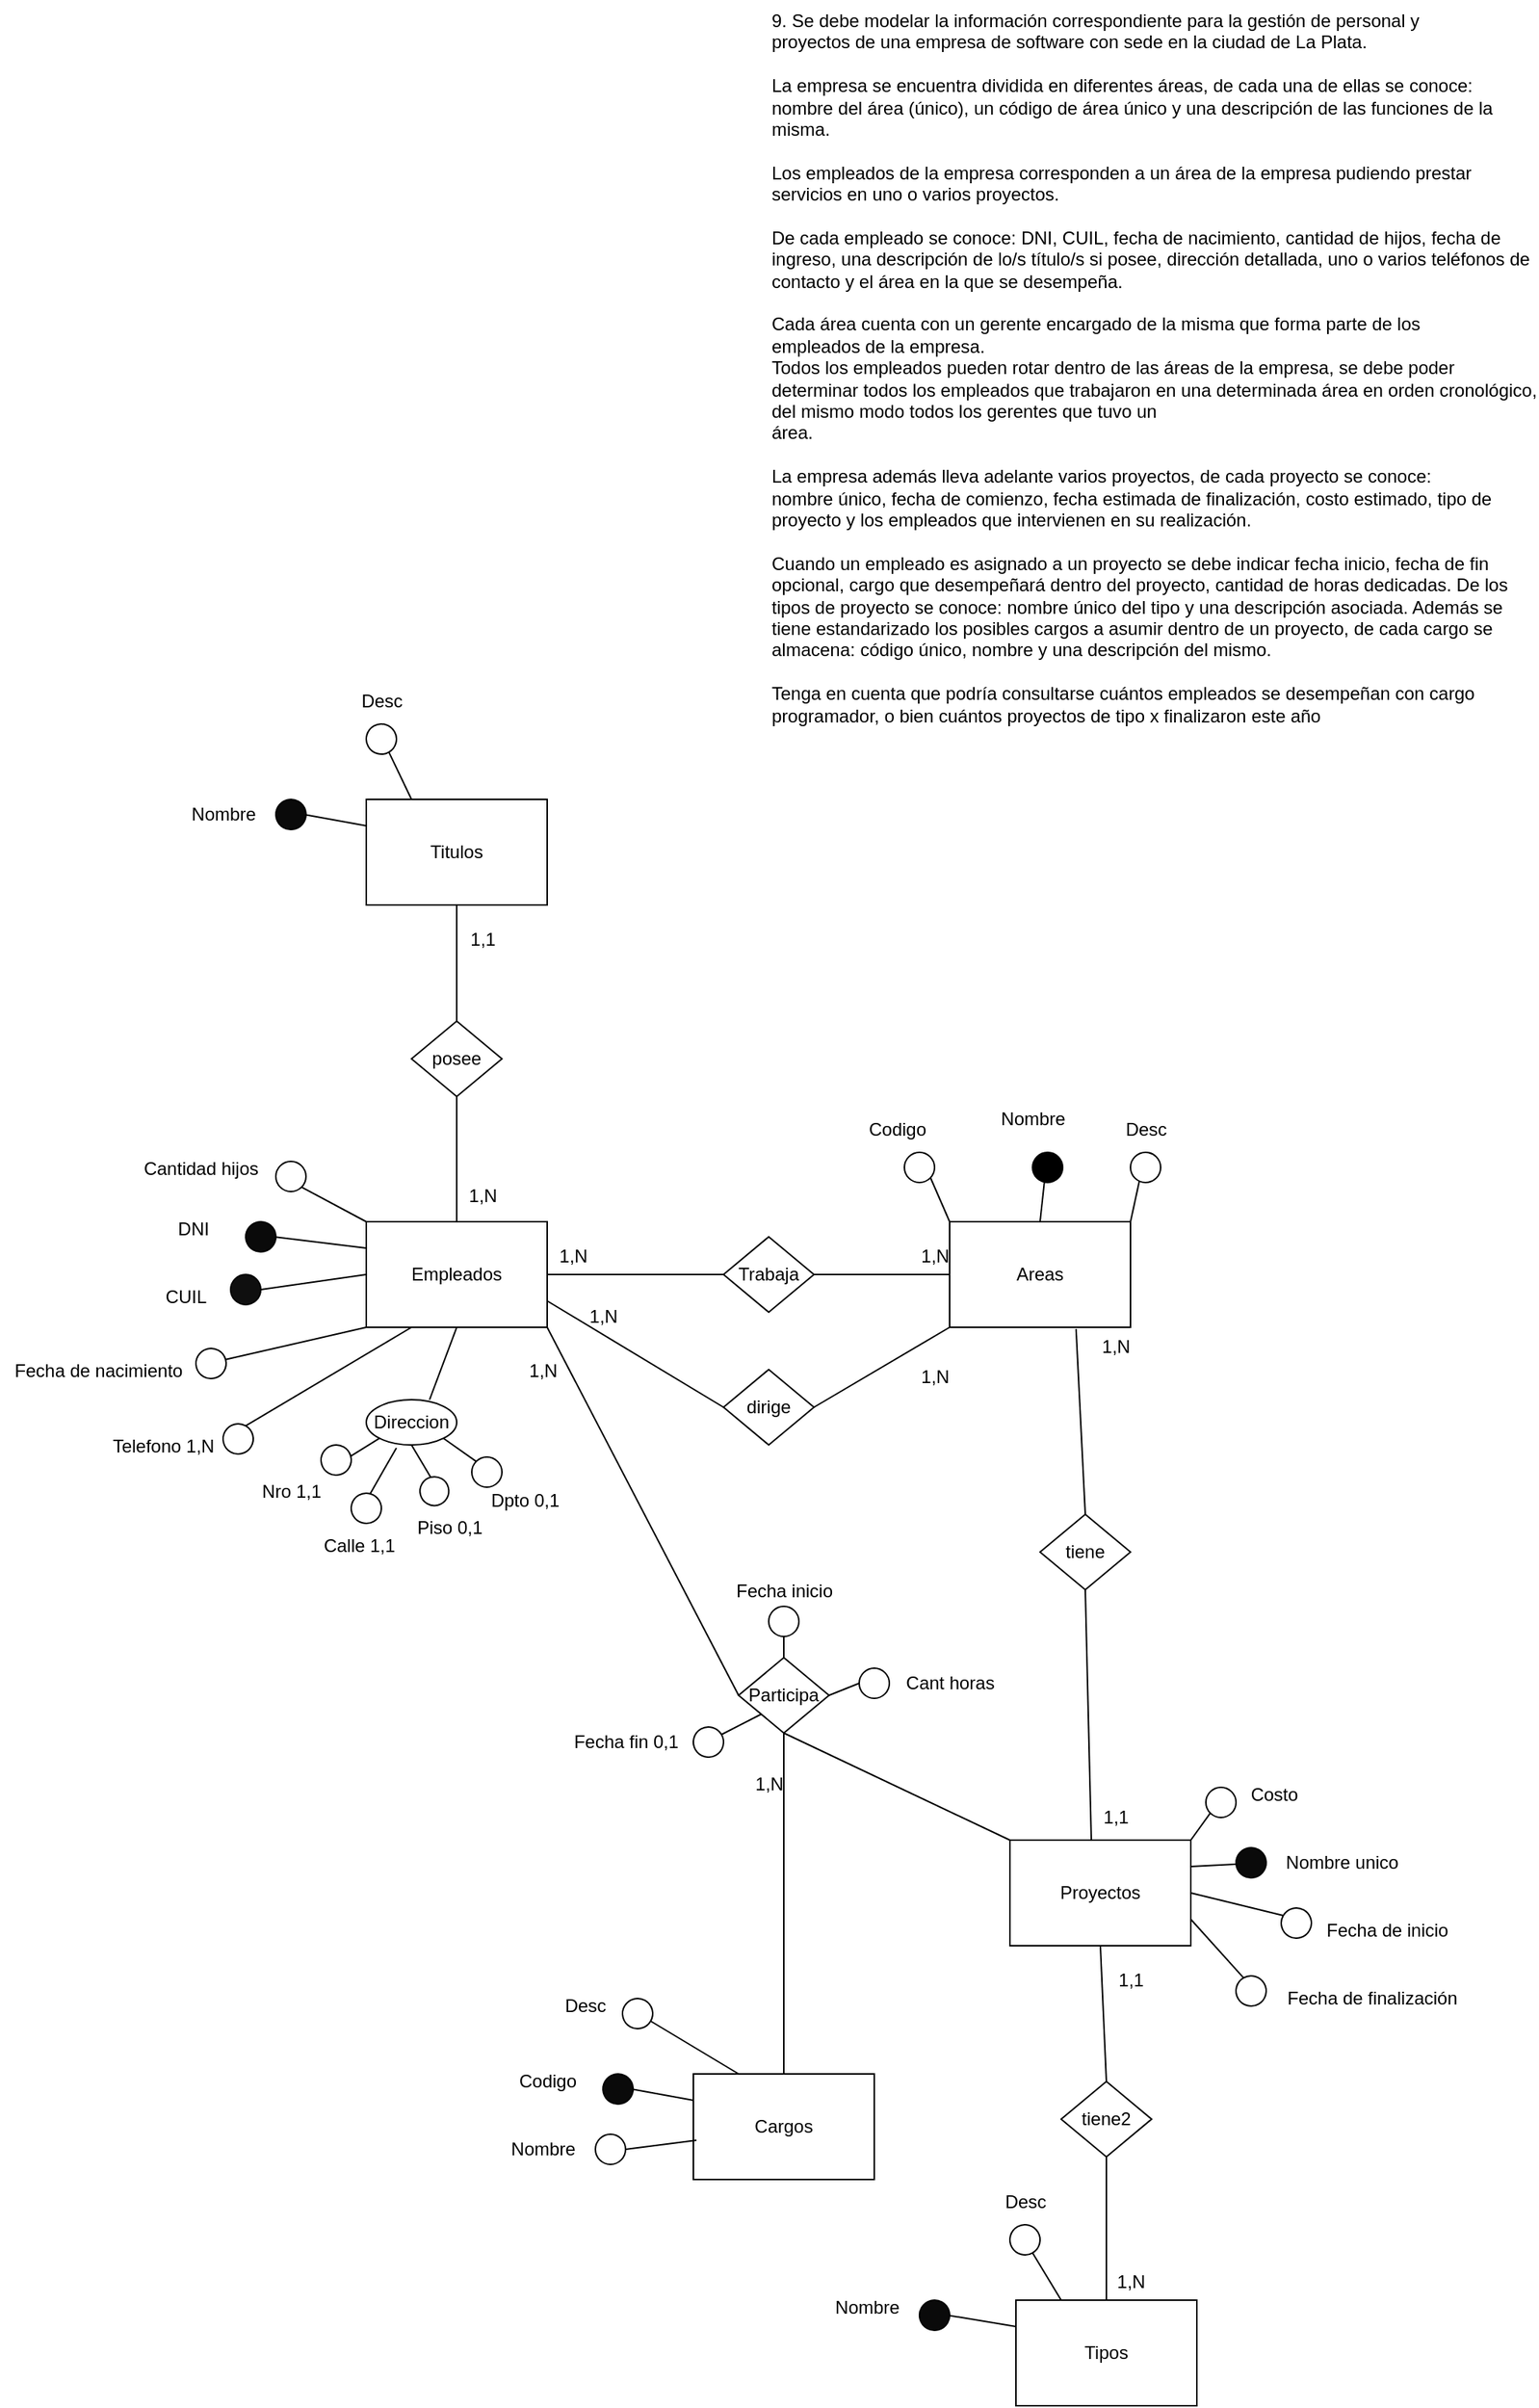 <mxfile version="21.8.0" type="device">
  <diagram id="lBYOBI3ku166gWeQ2vu-" name="Página-3">
    <mxGraphModel dx="2145" dy="659" grid="1" gridSize="10" guides="1" tooltips="1" connect="1" arrows="1" fold="1" page="1" pageScale="1" pageWidth="827" pageHeight="1169" math="0" shadow="0">
      <root>
        <mxCell id="0" />
        <mxCell id="1" parent="0" />
        <mxCell id="rYNILuXu-vlR-Zm8Mr-W-1" value="9. Se debe modelar la información correspondiente para la gestión de personal y&lt;br&gt;proyectos de una empresa de software con sede en la ciudad de La Plata. &lt;br&gt;&lt;br&gt;La empresa se encuentra dividida en diferentes áreas, de cada una de ellas se conoce: nombre del área (único), un código de área único y una descripción de las funciones de la misma. &lt;br&gt;&lt;br&gt;Los empleados de la empresa corresponden a un área de la empresa pudiendo prestar&lt;br&gt;servicios en uno o varios proyectos. &lt;br&gt;&lt;br&gt;De cada empleado se conoce: DNI, CUIL, fecha de nacimiento, cantidad de hijos, fecha de ingreso, una descripción de lo/s título/s si posee, dirección detallada, uno o varios teléfonos de contacto y el área en la que se desempeña.&lt;br&gt;&lt;br&gt;Cada área cuenta con un gerente encargado de la misma que forma parte de los&lt;br&gt;empleados de la empresa. &lt;br&gt;Todos los empleados pueden rotar dentro de las áreas de la empresa, se debe poder determinar todos los empleados que trabajaron en una determinada área en orden cronológico, del mismo modo todos los gerentes que tuvo un&lt;br&gt;área. &lt;br&gt;&lt;br&gt;La empresa además lleva adelante varios proyectos, de cada proyecto se conoce:&lt;br&gt;nombre único, fecha de comienzo, fecha estimada de finalización, costo estimado, tipo de&lt;br&gt;proyecto y los empleados que intervienen en su realización. &lt;br&gt;&lt;br&gt;Cuando un empleado es asignado a un proyecto se debe indicar fecha inicio, fecha de fin opcional, cargo que desempeñará dentro del proyecto, cantidad de horas dedicadas. De los tipos de proyecto se conoce: nombre único del tipo y una descripción asociada. Además se tiene estandarizado los posibles cargos a asumir dentro de un proyecto, de cada cargo se&lt;br&gt;almacena: código único, nombre y una descripción del mismo.&lt;br&gt;&lt;br&gt;Tenga en cuenta que podría consultarse cuántos empleados se desempeñan con cargo&lt;br&gt;programador, o bien cuántos proyectos de tipo x finalizaron este año" style="text;whiteSpace=wrap;html=1;" vertex="1" parent="1">
          <mxGeometry x="190" y="20" width="510" height="470" as="geometry" />
        </mxCell>
        <mxCell id="rYNILuXu-vlR-Zm8Mr-W-53" value="Empleados" style="rounded=0;whiteSpace=wrap;html=1;" vertex="1" parent="1">
          <mxGeometry x="-77" y="830" width="120" height="70" as="geometry" />
        </mxCell>
        <mxCell id="rYNILuXu-vlR-Zm8Mr-W-58" value="" style="endArrow=none;html=1;rounded=0;entryX=0;entryY=0.25;entryDx=0;entryDy=0;exitX=0.875;exitY=0.283;exitDx=0;exitDy=0;exitPerimeter=0;" edge="1" source="rYNILuXu-vlR-Zm8Mr-W-59" target="rYNILuXu-vlR-Zm8Mr-W-53" parent="1">
          <mxGeometry width="50" height="50" relative="1" as="geometry">
            <mxPoint x="-207" y="874" as="sourcePoint" />
            <mxPoint x="-137" y="874" as="targetPoint" />
          </mxGeometry>
        </mxCell>
        <mxCell id="rYNILuXu-vlR-Zm8Mr-W-59" value="" style="ellipse;whiteSpace=wrap;html=1;aspect=fixed;rotation=30;fillColor=#0A0A0A;" vertex="1" parent="1">
          <mxGeometry x="-157" y="830" width="20" height="20" as="geometry" />
        </mxCell>
        <mxCell id="rYNILuXu-vlR-Zm8Mr-W-60" value="" style="endArrow=none;html=1;rounded=0;entryX=0;entryY=0.5;entryDx=0;entryDy=0;exitX=1;exitY=0.5;exitDx=0;exitDy=0;" edge="1" source="rYNILuXu-vlR-Zm8Mr-W-61" target="rYNILuXu-vlR-Zm8Mr-W-53" parent="1">
          <mxGeometry width="50" height="50" relative="1" as="geometry">
            <mxPoint x="-187" y="894" as="sourcePoint" />
            <mxPoint x="-117" y="894" as="targetPoint" />
          </mxGeometry>
        </mxCell>
        <mxCell id="rYNILuXu-vlR-Zm8Mr-W-61" value="" style="ellipse;whiteSpace=wrap;html=1;aspect=fixed;fillColor=#0F0F0F;" vertex="1" parent="1">
          <mxGeometry x="-167" y="865" width="20" height="20" as="geometry" />
        </mxCell>
        <mxCell id="rYNILuXu-vlR-Zm8Mr-W-64" value="DNI" style="text;html=1;align=center;verticalAlign=middle;resizable=0;points=[];autosize=1;strokeColor=none;fillColor=none;" vertex="1" parent="1">
          <mxGeometry x="-212" y="820" width="40" height="30" as="geometry" />
        </mxCell>
        <mxCell id="rYNILuXu-vlR-Zm8Mr-W-65" value="CUIL" style="text;html=1;align=center;verticalAlign=middle;resizable=0;points=[];autosize=1;strokeColor=none;fillColor=none;" vertex="1" parent="1">
          <mxGeometry x="-222" y="865" width="50" height="30" as="geometry" />
        </mxCell>
        <mxCell id="rYNILuXu-vlR-Zm8Mr-W-69" value="" style="endArrow=none;html=1;rounded=0;entryX=0;entryY=1;entryDx=0;entryDy=0;exitX=1;exitY=0.5;exitDx=0;exitDy=0;" edge="1" source="rYNILuXu-vlR-Zm8Mr-W-76" target="rYNILuXu-vlR-Zm8Mr-W-53" parent="1">
          <mxGeometry width="50" height="50" relative="1" as="geometry">
            <mxPoint x="-177" y="920" as="sourcePoint" />
            <mxPoint x="-82" y="970" as="targetPoint" />
          </mxGeometry>
        </mxCell>
        <mxCell id="rYNILuXu-vlR-Zm8Mr-W-70" value="" style="endArrow=none;html=1;rounded=0;entryX=0.25;entryY=1;entryDx=0;entryDy=0;exitX=1;exitY=0;exitDx=0;exitDy=0;" edge="1" source="rYNILuXu-vlR-Zm8Mr-W-71" target="rYNILuXu-vlR-Zm8Mr-W-53" parent="1">
          <mxGeometry width="50" height="50" relative="1" as="geometry">
            <mxPoint x="-107" y="1010" as="sourcePoint" />
            <mxPoint x="-27" y="953" as="targetPoint" />
          </mxGeometry>
        </mxCell>
        <mxCell id="rYNILuXu-vlR-Zm8Mr-W-71" value="" style="ellipse;whiteSpace=wrap;html=1;aspect=fixed;rotation=-15;" vertex="1" parent="1">
          <mxGeometry x="-172" y="964" width="20" height="20" as="geometry" />
        </mxCell>
        <mxCell id="rYNILuXu-vlR-Zm8Mr-W-72" value="Telefono 1,N" style="text;html=1;align=center;verticalAlign=middle;resizable=0;points=[];autosize=1;strokeColor=none;fillColor=none;" vertex="1" parent="1">
          <mxGeometry x="-257" y="964" width="90" height="30" as="geometry" />
        </mxCell>
        <mxCell id="rYNILuXu-vlR-Zm8Mr-W-73" value="" style="endArrow=none;html=1;rounded=0;exitX=0.5;exitY=0;exitDx=0;exitDy=0;entryX=0;entryY=0;entryDx=0;entryDy=0;" edge="1" source="rYNILuXu-vlR-Zm8Mr-W-74" target="rYNILuXu-vlR-Zm8Mr-W-53" parent="1">
          <mxGeometry width="50" height="50" relative="1" as="geometry">
            <mxPoint x="-37" y="764" as="sourcePoint" />
            <mxPoint x="-32" y="810" as="targetPoint" />
          </mxGeometry>
        </mxCell>
        <mxCell id="rYNILuXu-vlR-Zm8Mr-W-74" value="" style="ellipse;whiteSpace=wrap;html=1;aspect=fixed;rotation=135;" vertex="1" parent="1">
          <mxGeometry x="-137" y="790" width="20" height="20" as="geometry" />
        </mxCell>
        <mxCell id="rYNILuXu-vlR-Zm8Mr-W-75" value="Cantidad hijos" style="text;html=1;align=center;verticalAlign=middle;resizable=0;points=[];autosize=1;strokeColor=none;fillColor=none;" vertex="1" parent="1">
          <mxGeometry x="-237" y="780" width="100" height="30" as="geometry" />
        </mxCell>
        <mxCell id="rYNILuXu-vlR-Zm8Mr-W-76" value="" style="ellipse;whiteSpace=wrap;html=1;aspect=fixed;rotation=-15;" vertex="1" parent="1">
          <mxGeometry x="-190" y="914" width="20" height="20" as="geometry" />
        </mxCell>
        <mxCell id="rYNILuXu-vlR-Zm8Mr-W-77" value="Fecha de nacimiento" style="text;html=1;align=center;verticalAlign=middle;resizable=0;points=[];autosize=1;strokeColor=none;fillColor=none;" vertex="1" parent="1">
          <mxGeometry x="-320" y="914" width="130" height="30" as="geometry" />
        </mxCell>
        <mxCell id="rYNILuXu-vlR-Zm8Mr-W-132" value="" style="endArrow=none;html=1;rounded=0;exitX=0.7;exitY=0;exitDx=0;exitDy=0;entryX=0.5;entryY=1;entryDx=0;entryDy=0;exitPerimeter=0;" edge="1" parent="1" source="rYNILuXu-vlR-Zm8Mr-W-133" target="rYNILuXu-vlR-Zm8Mr-W-53">
          <mxGeometry width="50" height="50" relative="1" as="geometry">
            <mxPoint x="-39.412" y="940.341" as="sourcePoint" />
            <mxPoint x="-27" y="900" as="targetPoint" />
          </mxGeometry>
        </mxCell>
        <mxCell id="rYNILuXu-vlR-Zm8Mr-W-133" value="Direccion" style="ellipse;whiteSpace=wrap;html=1;" vertex="1" parent="1">
          <mxGeometry x="-77" y="948" width="60" height="30" as="geometry" />
        </mxCell>
        <mxCell id="rYNILuXu-vlR-Zm8Mr-W-134" value="" style="endArrow=none;html=1;rounded=0;exitX=1;exitY=0.5;exitDx=0;exitDy=0;entryX=0;entryY=1;entryDx=0;entryDy=0;" edge="1" parent="1" source="rYNILuXu-vlR-Zm8Mr-W-137" target="rYNILuXu-vlR-Zm8Mr-W-133">
          <mxGeometry width="50" height="50" relative="1" as="geometry">
            <mxPoint x="-88.34" y="983.0" as="sourcePoint" />
            <mxPoint x="-77" y="970" as="targetPoint" />
          </mxGeometry>
        </mxCell>
        <mxCell id="rYNILuXu-vlR-Zm8Mr-W-135" value="" style="ellipse;whiteSpace=wrap;html=1;aspect=fixed;rotation=15;" vertex="1" parent="1">
          <mxGeometry x="-87" y="1010" width="20" height="20" as="geometry" />
        </mxCell>
        <mxCell id="rYNILuXu-vlR-Zm8Mr-W-136" value="" style="endArrow=none;html=1;rounded=0;entryX=0.333;entryY=1.067;entryDx=0;entryDy=0;exitX=0.5;exitY=0;exitDx=0;exitDy=0;entryPerimeter=0;" edge="1" parent="1" source="rYNILuXu-vlR-Zm8Mr-W-135" target="rYNILuXu-vlR-Zm8Mr-W-133">
          <mxGeometry width="50" height="50" relative="1" as="geometry">
            <mxPoint x="-62.0" y="999.34" as="sourcePoint" />
            <mxPoint x="-32" y="980" as="targetPoint" />
          </mxGeometry>
        </mxCell>
        <mxCell id="rYNILuXu-vlR-Zm8Mr-W-137" value="" style="ellipse;whiteSpace=wrap;html=1;aspect=fixed;rotation=-15;" vertex="1" parent="1">
          <mxGeometry x="-107" y="978" width="20" height="20" as="geometry" />
        </mxCell>
        <mxCell id="rYNILuXu-vlR-Zm8Mr-W-138" value="" style="endArrow=none;html=1;rounded=0;entryX=0.5;entryY=1;entryDx=0;entryDy=0;exitX=1;exitY=0;exitDx=0;exitDy=0;" edge="1" parent="1" source="rYNILuXu-vlR-Zm8Mr-W-139" target="rYNILuXu-vlR-Zm8Mr-W-133">
          <mxGeometry width="50" height="50" relative="1" as="geometry">
            <mxPoint x="268" y="1201" as="sourcePoint" />
            <mxPoint x="348" y="1144" as="targetPoint" />
          </mxGeometry>
        </mxCell>
        <mxCell id="rYNILuXu-vlR-Zm8Mr-W-139" value="" style="ellipse;whiteSpace=wrap;html=1;aspect=fixed;rotation=-150;direction=south;" vertex="1" parent="1">
          <mxGeometry x="-41.37" y="999.09" width="19.08" height="19.08" as="geometry" />
        </mxCell>
        <mxCell id="rYNILuXu-vlR-Zm8Mr-W-140" value="Calle 1,1" style="text;html=1;align=center;verticalAlign=middle;resizable=0;points=[];autosize=1;strokeColor=none;fillColor=none;" vertex="1" parent="1">
          <mxGeometry x="-117" y="1030" width="70" height="30" as="geometry" />
        </mxCell>
        <mxCell id="rYNILuXu-vlR-Zm8Mr-W-141" value="Nro 1,1" style="text;html=1;align=center;verticalAlign=middle;resizable=0;points=[];autosize=1;strokeColor=none;fillColor=none;" vertex="1" parent="1">
          <mxGeometry x="-157" y="994" width="60" height="30" as="geometry" />
        </mxCell>
        <mxCell id="rYNILuXu-vlR-Zm8Mr-W-142" value="Piso 0,1" style="text;html=1;align=center;verticalAlign=middle;resizable=0;points=[];autosize=1;strokeColor=none;fillColor=none;" vertex="1" parent="1">
          <mxGeometry x="-57" y="1018.17" width="70" height="30" as="geometry" />
        </mxCell>
        <mxCell id="rYNILuXu-vlR-Zm8Mr-W-143" value="" style="endArrow=none;html=1;rounded=0;entryX=1;entryY=1;entryDx=0;entryDy=0;exitX=0.5;exitY=0;exitDx=0;exitDy=0;" edge="1" parent="1" source="rYNILuXu-vlR-Zm8Mr-W-144" target="rYNILuXu-vlR-Zm8Mr-W-133">
          <mxGeometry width="50" height="50" relative="1" as="geometry">
            <mxPoint x="38" y="978" as="sourcePoint" />
            <mxPoint x="38" y="941" as="targetPoint" />
          </mxGeometry>
        </mxCell>
        <mxCell id="rYNILuXu-vlR-Zm8Mr-W-144" value="" style="ellipse;whiteSpace=wrap;html=1;aspect=fixed;rotation=-45;" vertex="1" parent="1">
          <mxGeometry x="-7" y="986" width="20" height="20" as="geometry" />
        </mxCell>
        <mxCell id="rYNILuXu-vlR-Zm8Mr-W-145" value="Dpto 0,1" style="text;html=1;align=center;verticalAlign=middle;resizable=0;points=[];autosize=1;strokeColor=none;fillColor=none;" vertex="1" parent="1">
          <mxGeometry x="-7" y="1000" width="70" height="30" as="geometry" />
        </mxCell>
        <mxCell id="rYNILuXu-vlR-Zm8Mr-W-154" value="Areas" style="rounded=0;whiteSpace=wrap;html=1;" vertex="1" parent="1">
          <mxGeometry x="310" y="830" width="120" height="70" as="geometry" />
        </mxCell>
        <mxCell id="rYNILuXu-vlR-Zm8Mr-W-155" value="Trabaja" style="rhombus;whiteSpace=wrap;html=1;" vertex="1" parent="1">
          <mxGeometry x="160" y="840" width="60" height="50" as="geometry" />
        </mxCell>
        <mxCell id="rYNILuXu-vlR-Zm8Mr-W-156" value="dirige" style="rhombus;whiteSpace=wrap;html=1;" vertex="1" parent="1">
          <mxGeometry x="160" y="928" width="60" height="50" as="geometry" />
        </mxCell>
        <mxCell id="rYNILuXu-vlR-Zm8Mr-W-157" value="" style="endArrow=none;html=1;rounded=0;exitX=0;exitY=0.5;exitDx=0;exitDy=0;entryX=1;entryY=0.75;entryDx=0;entryDy=0;" edge="1" parent="1" source="rYNILuXu-vlR-Zm8Mr-W-156" target="rYNILuXu-vlR-Zm8Mr-W-53">
          <mxGeometry width="50" height="50" relative="1" as="geometry">
            <mxPoint x="110" y="960" as="sourcePoint" />
            <mxPoint x="50" y="870" as="targetPoint" />
          </mxGeometry>
        </mxCell>
        <mxCell id="rYNILuXu-vlR-Zm8Mr-W-158" value="" style="endArrow=none;html=1;rounded=0;exitX=1;exitY=0.5;exitDx=0;exitDy=0;entryX=0;entryY=1;entryDx=0;entryDy=0;" edge="1" parent="1" source="rYNILuXu-vlR-Zm8Mr-W-156" target="rYNILuXu-vlR-Zm8Mr-W-154">
          <mxGeometry width="50" height="50" relative="1" as="geometry">
            <mxPoint x="230" y="990" as="sourcePoint" />
            <mxPoint x="280" y="940" as="targetPoint" />
          </mxGeometry>
        </mxCell>
        <mxCell id="rYNILuXu-vlR-Zm8Mr-W-159" value="" style="endArrow=none;html=1;rounded=0;exitX=1;exitY=0.5;exitDx=0;exitDy=0;entryX=0;entryY=0.5;entryDx=0;entryDy=0;" edge="1" parent="1" source="rYNILuXu-vlR-Zm8Mr-W-53" target="rYNILuXu-vlR-Zm8Mr-W-155">
          <mxGeometry width="50" height="50" relative="1" as="geometry">
            <mxPoint x="50" y="870" as="sourcePoint" />
            <mxPoint x="130" y="820" as="targetPoint" />
          </mxGeometry>
        </mxCell>
        <mxCell id="rYNILuXu-vlR-Zm8Mr-W-160" value="" style="endArrow=none;html=1;rounded=0;exitX=1;exitY=0.5;exitDx=0;exitDy=0;entryX=0;entryY=0.5;entryDx=0;entryDy=0;" edge="1" parent="1" source="rYNILuXu-vlR-Zm8Mr-W-155" target="rYNILuXu-vlR-Zm8Mr-W-154">
          <mxGeometry width="50" height="50" relative="1" as="geometry">
            <mxPoint x="250" y="900" as="sourcePoint" />
            <mxPoint x="300" y="850" as="targetPoint" />
          </mxGeometry>
        </mxCell>
        <mxCell id="rYNILuXu-vlR-Zm8Mr-W-161" value="Proyectos" style="rounded=0;whiteSpace=wrap;html=1;" vertex="1" parent="1">
          <mxGeometry x="350.0" y="1240" width="120" height="70" as="geometry" />
        </mxCell>
        <mxCell id="rYNILuXu-vlR-Zm8Mr-W-164" value="" style="endArrow=none;html=1;rounded=0;entryX=1;entryY=0.25;entryDx=0;entryDy=0;exitX=0.875;exitY=0.283;exitDx=0;exitDy=0;exitPerimeter=0;" edge="1" source="rYNILuXu-vlR-Zm8Mr-W-165" target="rYNILuXu-vlR-Zm8Mr-W-161" parent="1">
          <mxGeometry width="50" height="50" relative="1" as="geometry">
            <mxPoint x="530.0" y="1289" as="sourcePoint" />
            <mxPoint x="650.0" y="1262.5" as="targetPoint" />
          </mxGeometry>
        </mxCell>
        <mxCell id="rYNILuXu-vlR-Zm8Mr-W-165" value="" style="ellipse;whiteSpace=wrap;html=1;aspect=fixed;rotation=30;fillColor=#0A0A0A;" vertex="1" parent="1">
          <mxGeometry x="500.0" y="1245" width="20" height="20" as="geometry" />
        </mxCell>
        <mxCell id="rYNILuXu-vlR-Zm8Mr-W-167" value="" style="endArrow=none;html=1;rounded=0;entryX=1;entryY=0.5;entryDx=0;entryDy=0;exitX=1;exitY=1;exitDx=0;exitDy=0;" edge="1" parent="1" source="rYNILuXu-vlR-Zm8Mr-W-168" target="rYNILuXu-vlR-Zm8Mr-W-161">
          <mxGeometry width="50" height="50" relative="1" as="geometry">
            <mxPoint x="655.0" y="1265" as="sourcePoint" />
            <mxPoint x="650.0" y="1280.0" as="targetPoint" />
          </mxGeometry>
        </mxCell>
        <mxCell id="rYNILuXu-vlR-Zm8Mr-W-168" value="" style="ellipse;whiteSpace=wrap;html=1;aspect=fixed;rotation=-195;" vertex="1" parent="1">
          <mxGeometry x="530.0" y="1285" width="20" height="20" as="geometry" />
        </mxCell>
        <mxCell id="rYNILuXu-vlR-Zm8Mr-W-169" value="Fecha de inicio" style="text;html=1;align=center;verticalAlign=middle;resizable=0;points=[];autosize=1;strokeColor=none;fillColor=none;" vertex="1" parent="1">
          <mxGeometry x="550.0" y="1285" width="100" height="30" as="geometry" />
        </mxCell>
        <mxCell id="rYNILuXu-vlR-Zm8Mr-W-170" value="" style="endArrow=none;html=1;rounded=0;exitX=0.45;exitY=0;exitDx=0;exitDy=0;exitPerimeter=0;entryX=0.5;entryY=1;entryDx=0;entryDy=0;" edge="1" parent="1" source="rYNILuXu-vlR-Zm8Mr-W-161" target="rYNILuXu-vlR-Zm8Mr-W-171">
          <mxGeometry width="50" height="50" relative="1" as="geometry">
            <mxPoint x="375" y="1200" as="sourcePoint" />
            <mxPoint x="394" y="1170" as="targetPoint" />
          </mxGeometry>
        </mxCell>
        <mxCell id="rYNILuXu-vlR-Zm8Mr-W-171" value="tiene" style="rhombus;whiteSpace=wrap;html=1;" vertex="1" parent="1">
          <mxGeometry x="370" y="1024" width="60" height="50" as="geometry" />
        </mxCell>
        <mxCell id="rYNILuXu-vlR-Zm8Mr-W-172" value="" style="endArrow=none;html=1;rounded=0;exitX=0.5;exitY=0;exitDx=0;exitDy=0;entryX=0.699;entryY=1.016;entryDx=0;entryDy=0;entryPerimeter=0;" edge="1" parent="1" source="rYNILuXu-vlR-Zm8Mr-W-171" target="rYNILuXu-vlR-Zm8Mr-W-154">
          <mxGeometry width="50" height="50" relative="1" as="geometry">
            <mxPoint x="400" y="1030" as="sourcePoint" />
            <mxPoint x="450" y="980" as="targetPoint" />
          </mxGeometry>
        </mxCell>
        <mxCell id="rYNILuXu-vlR-Zm8Mr-W-173" value="Nombre unico" style="text;html=1;align=center;verticalAlign=middle;resizable=0;points=[];autosize=1;strokeColor=none;fillColor=none;" vertex="1" parent="1">
          <mxGeometry x="520" y="1240" width="100" height="30" as="geometry" />
        </mxCell>
        <mxCell id="rYNILuXu-vlR-Zm8Mr-W-175" value="" style="endArrow=none;html=1;rounded=0;entryX=1;entryY=0.75;entryDx=0;entryDy=0;exitX=1;exitY=1;exitDx=0;exitDy=0;" edge="1" parent="1" source="rYNILuXu-vlR-Zm8Mr-W-176" target="rYNILuXu-vlR-Zm8Mr-W-161">
          <mxGeometry width="50" height="50" relative="1" as="geometry">
            <mxPoint x="645.0" y="1310" as="sourcePoint" />
            <mxPoint x="650.0" y="1297.5" as="targetPoint" />
          </mxGeometry>
        </mxCell>
        <mxCell id="rYNILuXu-vlR-Zm8Mr-W-176" value="" style="ellipse;whiteSpace=wrap;html=1;aspect=fixed;rotation=-165;" vertex="1" parent="1">
          <mxGeometry x="500.0" y="1330" width="20" height="20" as="geometry" />
        </mxCell>
        <mxCell id="rYNILuXu-vlR-Zm8Mr-W-177" value="Fecha de finalización" style="text;html=1;align=center;verticalAlign=middle;resizable=0;points=[];autosize=1;strokeColor=none;fillColor=none;" vertex="1" parent="1">
          <mxGeometry x="520.0" y="1330" width="140" height="30" as="geometry" />
        </mxCell>
        <mxCell id="rYNILuXu-vlR-Zm8Mr-W-178" value="" style="endArrow=none;html=1;rounded=0;entryX=1;entryY=0;entryDx=0;entryDy=0;exitX=0;exitY=1;exitDx=0;exitDy=0;" edge="1" source="rYNILuXu-vlR-Zm8Mr-W-179" parent="1" target="rYNILuXu-vlR-Zm8Mr-W-161">
          <mxGeometry width="50" height="50" relative="1" as="geometry">
            <mxPoint x="490" y="1210" as="sourcePoint" />
            <mxPoint x="650.0" y="1245.0" as="targetPoint" />
          </mxGeometry>
        </mxCell>
        <mxCell id="rYNILuXu-vlR-Zm8Mr-W-179" value="" style="ellipse;whiteSpace=wrap;html=1;aspect=fixed;" vertex="1" parent="1">
          <mxGeometry x="480" y="1205" width="20" height="20" as="geometry" />
        </mxCell>
        <mxCell id="rYNILuXu-vlR-Zm8Mr-W-180" value="Costo" style="text;html=1;align=center;verticalAlign=middle;resizable=0;points=[];autosize=1;strokeColor=none;fillColor=none;" vertex="1" parent="1">
          <mxGeometry x="500" y="1195" width="50" height="30" as="geometry" />
        </mxCell>
        <mxCell id="rYNILuXu-vlR-Zm8Mr-W-182" value="Participa" style="rhombus;whiteSpace=wrap;html=1;" vertex="1" parent="1">
          <mxGeometry x="170" y="1119" width="60" height="50" as="geometry" />
        </mxCell>
        <mxCell id="rYNILuXu-vlR-Zm8Mr-W-183" value="" style="endArrow=none;html=1;rounded=0;entryX=0.5;entryY=1;entryDx=0;entryDy=0;exitX=0;exitY=0;exitDx=0;exitDy=0;" edge="1" parent="1" source="rYNILuXu-vlR-Zm8Mr-W-161" target="rYNILuXu-vlR-Zm8Mr-W-182">
          <mxGeometry width="50" height="50" relative="1" as="geometry">
            <mxPoint x="230" y="1270" as="sourcePoint" />
            <mxPoint x="280" y="1170" as="targetPoint" />
          </mxGeometry>
        </mxCell>
        <mxCell id="rYNILuXu-vlR-Zm8Mr-W-184" value="" style="endArrow=none;html=1;rounded=0;entryX=0;entryY=0.5;entryDx=0;entryDy=0;exitX=1;exitY=1;exitDx=0;exitDy=0;" edge="1" parent="1" source="rYNILuXu-vlR-Zm8Mr-W-53" target="rYNILuXu-vlR-Zm8Mr-W-182">
          <mxGeometry width="50" height="50" relative="1" as="geometry">
            <mxPoint x="110" y="1100" as="sourcePoint" />
            <mxPoint x="160" y="1050" as="targetPoint" />
          </mxGeometry>
        </mxCell>
        <mxCell id="rYNILuXu-vlR-Zm8Mr-W-185" value="" style="endArrow=none;html=1;rounded=0;exitX=0.5;exitY=0;exitDx=0;exitDy=0;entryX=0.5;entryY=0;entryDx=0;entryDy=0;" edge="1" source="rYNILuXu-vlR-Zm8Mr-W-186" parent="1" target="rYNILuXu-vlR-Zm8Mr-W-182">
          <mxGeometry width="50" height="50" relative="1" as="geometry">
            <mxPoint x="200" y="1075" as="sourcePoint" />
            <mxPoint x="205" y="1121" as="targetPoint" />
          </mxGeometry>
        </mxCell>
        <mxCell id="rYNILuXu-vlR-Zm8Mr-W-186" value="" style="ellipse;whiteSpace=wrap;html=1;aspect=fixed;" vertex="1" parent="1">
          <mxGeometry x="190" y="1085" width="20" height="20" as="geometry" />
        </mxCell>
        <mxCell id="rYNILuXu-vlR-Zm8Mr-W-187" value="Fecha inicio" style="text;html=1;align=center;verticalAlign=middle;resizable=0;points=[];autosize=1;strokeColor=none;fillColor=none;" vertex="1" parent="1">
          <mxGeometry x="155" y="1060" width="90" height="30" as="geometry" />
        </mxCell>
        <mxCell id="rYNILuXu-vlR-Zm8Mr-W-188" value="" style="endArrow=none;html=1;rounded=0;entryX=0;entryY=1;entryDx=0;entryDy=0;exitX=0.5;exitY=0;exitDx=0;exitDy=0;" edge="1" source="rYNILuXu-vlR-Zm8Mr-W-189" parent="1" target="rYNILuXu-vlR-Zm8Mr-W-182">
          <mxGeometry width="50" height="50" relative="1" as="geometry">
            <mxPoint x="80" y="1213" as="sourcePoint" />
            <mxPoint x="75" y="1150" as="targetPoint" />
          </mxGeometry>
        </mxCell>
        <mxCell id="rYNILuXu-vlR-Zm8Mr-W-189" value="" style="ellipse;whiteSpace=wrap;html=1;aspect=fixed;rotation=60;" vertex="1" parent="1">
          <mxGeometry x="140" y="1165" width="20" height="20" as="geometry" />
        </mxCell>
        <mxCell id="rYNILuXu-vlR-Zm8Mr-W-190" value="Fecha fin 0,1" style="text;html=1;align=center;verticalAlign=middle;resizable=0;points=[];autosize=1;strokeColor=none;fillColor=none;" vertex="1" parent="1">
          <mxGeometry x="50" y="1160" width="90" height="30" as="geometry" />
        </mxCell>
        <mxCell id="rYNILuXu-vlR-Zm8Mr-W-191" value="" style="endArrow=none;html=1;rounded=0;entryX=0.5;entryY=1;entryDx=0;entryDy=0;" edge="1" parent="1" source="rYNILuXu-vlR-Zm8Mr-W-192" target="rYNILuXu-vlR-Zm8Mr-W-182">
          <mxGeometry width="50" height="50" relative="1" as="geometry">
            <mxPoint x="200" y="1300" as="sourcePoint" />
            <mxPoint x="200" y="1220" as="targetPoint" />
          </mxGeometry>
        </mxCell>
        <mxCell id="rYNILuXu-vlR-Zm8Mr-W-192" value="Cargos" style="rounded=0;whiteSpace=wrap;html=1;" vertex="1" parent="1">
          <mxGeometry x="140.0" y="1395" width="120" height="70" as="geometry" />
        </mxCell>
        <mxCell id="rYNILuXu-vlR-Zm8Mr-W-193" value="" style="endArrow=none;html=1;rounded=0;entryX=0.25;entryY=0;entryDx=0;entryDy=0;exitX=1;exitY=1;exitDx=0;exitDy=0;" edge="1" source="rYNILuXu-vlR-Zm8Mr-W-194" target="rYNILuXu-vlR-Zm8Mr-W-192" parent="1">
          <mxGeometry width="50" height="50" relative="1" as="geometry">
            <mxPoint x="250.0" y="1305" as="sourcePoint" />
            <mxPoint x="200.0" y="1365" as="targetPoint" />
          </mxGeometry>
        </mxCell>
        <mxCell id="rYNILuXu-vlR-Zm8Mr-W-194" value="" style="ellipse;whiteSpace=wrap;html=1;aspect=fixed;rotation=-15;" vertex="1" parent="1">
          <mxGeometry x="93.0" y="1345" width="20" height="20" as="geometry" />
        </mxCell>
        <mxCell id="rYNILuXu-vlR-Zm8Mr-W-195" value="" style="endArrow=none;html=1;rounded=0;entryX=0;entryY=0.25;entryDx=0;entryDy=0;exitX=0.875;exitY=0.283;exitDx=0;exitDy=0;exitPerimeter=0;" edge="1" source="rYNILuXu-vlR-Zm8Mr-W-196" target="rYNILuXu-vlR-Zm8Mr-W-192" parent="1">
          <mxGeometry width="50" height="50" relative="1" as="geometry">
            <mxPoint x="30.0" y="1439" as="sourcePoint" />
            <mxPoint x="100.0" y="1439" as="targetPoint" />
          </mxGeometry>
        </mxCell>
        <mxCell id="rYNILuXu-vlR-Zm8Mr-W-196" value="" style="ellipse;whiteSpace=wrap;html=1;aspect=fixed;rotation=30;fillColor=#0A0A0A;" vertex="1" parent="1">
          <mxGeometry x="80.0" y="1395" width="20" height="20" as="geometry" />
        </mxCell>
        <mxCell id="rYNILuXu-vlR-Zm8Mr-W-197" value="Desc" style="text;html=1;align=center;verticalAlign=middle;resizable=0;points=[];autosize=1;strokeColor=none;fillColor=none;" vertex="1" parent="1">
          <mxGeometry x="43.0" y="1335" width="50" height="30" as="geometry" />
        </mxCell>
        <mxCell id="rYNILuXu-vlR-Zm8Mr-W-198" value="" style="endArrow=none;html=1;rounded=0;exitX=0.5;exitY=0;exitDx=0;exitDy=0;entryX=1;entryY=0.5;entryDx=0;entryDy=0;" edge="1" source="rYNILuXu-vlR-Zm8Mr-W-199" parent="1" target="rYNILuXu-vlR-Zm8Mr-W-182">
          <mxGeometry width="50" height="50" relative="1" as="geometry">
            <mxPoint x="300" y="1123" as="sourcePoint" />
            <mxPoint x="305" y="1169" as="targetPoint" />
          </mxGeometry>
        </mxCell>
        <mxCell id="rYNILuXu-vlR-Zm8Mr-W-199" value="" style="ellipse;whiteSpace=wrap;html=1;aspect=fixed;rotation=-90;" vertex="1" parent="1">
          <mxGeometry x="250" y="1126" width="20" height="20" as="geometry" />
        </mxCell>
        <mxCell id="rYNILuXu-vlR-Zm8Mr-W-200" value="Cant horas" style="text;html=1;align=center;verticalAlign=middle;resizable=0;points=[];autosize=1;strokeColor=none;fillColor=none;" vertex="1" parent="1">
          <mxGeometry x="270" y="1121" width="80" height="30" as="geometry" />
        </mxCell>
        <mxCell id="rYNILuXu-vlR-Zm8Mr-W-202" value="tiene2" style="rhombus;whiteSpace=wrap;html=1;" vertex="1" parent="1">
          <mxGeometry x="384" y="1400" width="60" height="50" as="geometry" />
        </mxCell>
        <mxCell id="rYNILuXu-vlR-Zm8Mr-W-203" value="" style="endArrow=none;html=1;rounded=0;entryX=0.5;entryY=1;entryDx=0;entryDy=0;exitX=0.5;exitY=0;exitDx=0;exitDy=0;" edge="1" parent="1" source="rYNILuXu-vlR-Zm8Mr-W-202" target="rYNILuXu-vlR-Zm8Mr-W-161">
          <mxGeometry width="50" height="50" relative="1" as="geometry">
            <mxPoint x="400" y="1380" as="sourcePoint" />
            <mxPoint x="450" y="1330" as="targetPoint" />
          </mxGeometry>
        </mxCell>
        <mxCell id="rYNILuXu-vlR-Zm8Mr-W-204" value="" style="endArrow=none;html=1;rounded=0;entryX=0.5;entryY=1;entryDx=0;entryDy=0;" edge="1" parent="1" source="rYNILuXu-vlR-Zm8Mr-W-205" target="rYNILuXu-vlR-Zm8Mr-W-202">
          <mxGeometry width="50" height="50" relative="1" as="geometry">
            <mxPoint x="414" y="1530" as="sourcePoint" />
            <mxPoint x="440" y="1540" as="targetPoint" />
          </mxGeometry>
        </mxCell>
        <mxCell id="rYNILuXu-vlR-Zm8Mr-W-205" value="Tipos" style="rounded=0;whiteSpace=wrap;html=1;" vertex="1" parent="1">
          <mxGeometry x="354.0" y="1545" width="120" height="70" as="geometry" />
        </mxCell>
        <mxCell id="rYNILuXu-vlR-Zm8Mr-W-206" value="" style="endArrow=none;html=1;rounded=0;entryX=0.25;entryY=0;entryDx=0;entryDy=0;exitX=1;exitY=1;exitDx=0;exitDy=0;" edge="1" source="rYNILuXu-vlR-Zm8Mr-W-207" target="rYNILuXu-vlR-Zm8Mr-W-205" parent="1">
          <mxGeometry width="50" height="50" relative="1" as="geometry">
            <mxPoint x="460.0" y="1455" as="sourcePoint" />
            <mxPoint x="410.0" y="1515" as="targetPoint" />
          </mxGeometry>
        </mxCell>
        <mxCell id="rYNILuXu-vlR-Zm8Mr-W-207" value="" style="ellipse;whiteSpace=wrap;html=1;aspect=fixed;rotation=15;" vertex="1" parent="1">
          <mxGeometry x="350.0" y="1495" width="20" height="20" as="geometry" />
        </mxCell>
        <mxCell id="rYNILuXu-vlR-Zm8Mr-W-208" value="" style="endArrow=none;html=1;rounded=0;entryX=0;entryY=0.25;entryDx=0;entryDy=0;exitX=0.875;exitY=0.283;exitDx=0;exitDy=0;exitPerimeter=0;" edge="1" source="rYNILuXu-vlR-Zm8Mr-W-209" target="rYNILuXu-vlR-Zm8Mr-W-205" parent="1">
          <mxGeometry width="50" height="50" relative="1" as="geometry">
            <mxPoint x="240.0" y="1589" as="sourcePoint" />
            <mxPoint x="310.0" y="1589" as="targetPoint" />
          </mxGeometry>
        </mxCell>
        <mxCell id="rYNILuXu-vlR-Zm8Mr-W-209" value="" style="ellipse;whiteSpace=wrap;html=1;aspect=fixed;rotation=30;fillColor=#0A0A0A;" vertex="1" parent="1">
          <mxGeometry x="290.0" y="1545" width="20" height="20" as="geometry" />
        </mxCell>
        <mxCell id="rYNILuXu-vlR-Zm8Mr-W-210" value="Desc" style="text;html=1;align=center;verticalAlign=middle;resizable=0;points=[];autosize=1;strokeColor=none;fillColor=none;" vertex="1" parent="1">
          <mxGeometry x="335.0" y="1465" width="50" height="30" as="geometry" />
        </mxCell>
        <mxCell id="rYNILuXu-vlR-Zm8Mr-W-211" value="Nombre" style="text;html=1;align=center;verticalAlign=middle;resizable=0;points=[];autosize=1;strokeColor=none;fillColor=none;" vertex="1" parent="1">
          <mxGeometry x="220" y="1535" width="70" height="30" as="geometry" />
        </mxCell>
        <mxCell id="rYNILuXu-vlR-Zm8Mr-W-212" value="Codigo" style="text;html=1;align=center;verticalAlign=middle;resizable=0;points=[];autosize=1;strokeColor=none;fillColor=none;" vertex="1" parent="1">
          <mxGeometry x="13" y="1385" width="60" height="30" as="geometry" />
        </mxCell>
        <mxCell id="rYNILuXu-vlR-Zm8Mr-W-213" value="" style="endArrow=none;html=1;rounded=0;exitX=1;exitY=0.5;exitDx=0;exitDy=0;entryX=0.017;entryY=0.629;entryDx=0;entryDy=0;entryPerimeter=0;" edge="1" source="rYNILuXu-vlR-Zm8Mr-W-214" parent="1" target="rYNILuXu-vlR-Zm8Mr-W-192">
          <mxGeometry width="50" height="50" relative="1" as="geometry">
            <mxPoint x="111" y="1492" as="sourcePoint" />
            <mxPoint x="170" y="1448" as="targetPoint" />
          </mxGeometry>
        </mxCell>
        <mxCell id="rYNILuXu-vlR-Zm8Mr-W-214" value="" style="ellipse;whiteSpace=wrap;html=1;aspect=fixed;" vertex="1" parent="1">
          <mxGeometry x="75" y="1435" width="20" height="20" as="geometry" />
        </mxCell>
        <mxCell id="rYNILuXu-vlR-Zm8Mr-W-215" value="Nombre" style="text;html=1;align=center;verticalAlign=middle;resizable=0;points=[];autosize=1;strokeColor=none;fillColor=none;" vertex="1" parent="1">
          <mxGeometry x="5" y="1430" width="70" height="30" as="geometry" />
        </mxCell>
        <mxCell id="rYNILuXu-vlR-Zm8Mr-W-216" value="" style="endArrow=none;html=1;rounded=0;exitX=0.5;exitY=0;exitDx=0;exitDy=0;entryX=0.5;entryY=0;entryDx=0;entryDy=0;" edge="1" source="rYNILuXu-vlR-Zm8Mr-W-217" parent="1" target="rYNILuXu-vlR-Zm8Mr-W-154">
          <mxGeometry width="50" height="50" relative="1" as="geometry">
            <mxPoint x="375" y="774" as="sourcePoint" />
            <mxPoint x="380" y="820" as="targetPoint" />
          </mxGeometry>
        </mxCell>
        <mxCell id="rYNILuXu-vlR-Zm8Mr-W-217" value="" style="ellipse;whiteSpace=wrap;html=1;aspect=fixed;fillColor=#000000;" vertex="1" parent="1">
          <mxGeometry x="365" y="784" width="20" height="20" as="geometry" />
        </mxCell>
        <mxCell id="rYNILuXu-vlR-Zm8Mr-W-218" value="Nombre" style="text;html=1;align=center;verticalAlign=middle;resizable=0;points=[];autosize=1;strokeColor=none;fillColor=none;" vertex="1" parent="1">
          <mxGeometry x="330" y="747" width="70" height="30" as="geometry" />
        </mxCell>
        <mxCell id="rYNILuXu-vlR-Zm8Mr-W-219" value="" style="endArrow=none;html=1;rounded=0;exitX=0.5;exitY=0;exitDx=0;exitDy=0;entryX=1;entryY=0;entryDx=0;entryDy=0;" edge="1" source="rYNILuXu-vlR-Zm8Mr-W-220" parent="1" target="rYNILuXu-vlR-Zm8Mr-W-154">
          <mxGeometry width="50" height="50" relative="1" as="geometry">
            <mxPoint x="440" y="774" as="sourcePoint" />
            <mxPoint x="445" y="820" as="targetPoint" />
          </mxGeometry>
        </mxCell>
        <mxCell id="rYNILuXu-vlR-Zm8Mr-W-220" value="" style="ellipse;whiteSpace=wrap;html=1;aspect=fixed;" vertex="1" parent="1">
          <mxGeometry x="430" y="784" width="20" height="20" as="geometry" />
        </mxCell>
        <mxCell id="rYNILuXu-vlR-Zm8Mr-W-221" value="Desc" style="text;html=1;align=center;verticalAlign=middle;resizable=0;points=[];autosize=1;strokeColor=none;fillColor=none;" vertex="1" parent="1">
          <mxGeometry x="415" y="754" width="50" height="30" as="geometry" />
        </mxCell>
        <mxCell id="rYNILuXu-vlR-Zm8Mr-W-222" value="" style="endArrow=none;html=1;rounded=0;exitX=0.5;exitY=0;exitDx=0;exitDy=0;entryX=0;entryY=0;entryDx=0;entryDy=0;" edge="1" source="rYNILuXu-vlR-Zm8Mr-W-223" parent="1" target="rYNILuXu-vlR-Zm8Mr-W-154">
          <mxGeometry width="50" height="50" relative="1" as="geometry">
            <mxPoint x="290" y="764" as="sourcePoint" />
            <mxPoint x="295" y="810" as="targetPoint" />
          </mxGeometry>
        </mxCell>
        <mxCell id="rYNILuXu-vlR-Zm8Mr-W-223" value="" style="ellipse;whiteSpace=wrap;html=1;aspect=fixed;" vertex="1" parent="1">
          <mxGeometry x="280" y="784" width="20" height="20" as="geometry" />
        </mxCell>
        <mxCell id="rYNILuXu-vlR-Zm8Mr-W-224" value="Codigo" style="text;html=1;align=center;verticalAlign=middle;resizable=0;points=[];autosize=1;strokeColor=none;fillColor=none;" vertex="1" parent="1">
          <mxGeometry x="245" y="754" width="60" height="30" as="geometry" />
        </mxCell>
        <mxCell id="rYNILuXu-vlR-Zm8Mr-W-225" value="" style="endArrow=none;html=1;rounded=0;exitX=0.5;exitY=0;exitDx=0;exitDy=0;entryX=0.5;entryY=1;entryDx=0;entryDy=0;" edge="1" parent="1" source="rYNILuXu-vlR-Zm8Mr-W-53" target="rYNILuXu-vlR-Zm8Mr-W-227">
          <mxGeometry width="50" height="50" relative="1" as="geometry">
            <mxPoint x="30" y="740" as="sourcePoint" />
            <mxPoint x="-17" y="770" as="targetPoint" />
            <Array as="points">
              <mxPoint x="-17" y="790" />
            </Array>
          </mxGeometry>
        </mxCell>
        <mxCell id="rYNILuXu-vlR-Zm8Mr-W-227" value="posee" style="rhombus;whiteSpace=wrap;html=1;" vertex="1" parent="1">
          <mxGeometry x="-47.0" y="697" width="60" height="50" as="geometry" />
        </mxCell>
        <mxCell id="rYNILuXu-vlR-Zm8Mr-W-228" value="" style="endArrow=none;html=1;rounded=0;exitX=0.5;exitY=0;exitDx=0;exitDy=0;entryX=0.5;entryY=1;entryDx=0;entryDy=0;" edge="1" parent="1" source="rYNILuXu-vlR-Zm8Mr-W-227" target="rYNILuXu-vlR-Zm8Mr-W-229">
          <mxGeometry width="50" height="50" relative="1" as="geometry">
            <mxPoint x="-140" y="540" as="sourcePoint" />
            <mxPoint x="-17" y="640" as="targetPoint" />
          </mxGeometry>
        </mxCell>
        <mxCell id="rYNILuXu-vlR-Zm8Mr-W-229" value="Titulos" style="rounded=0;whiteSpace=wrap;html=1;" vertex="1" parent="1">
          <mxGeometry x="-77.0" y="550" width="120" height="70" as="geometry" />
        </mxCell>
        <mxCell id="rYNILuXu-vlR-Zm8Mr-W-230" value="" style="endArrow=none;html=1;rounded=0;entryX=0.25;entryY=0;entryDx=0;entryDy=0;exitX=1;exitY=1;exitDx=0;exitDy=0;" edge="1" source="rYNILuXu-vlR-Zm8Mr-W-231" target="rYNILuXu-vlR-Zm8Mr-W-229" parent="1">
          <mxGeometry width="50" height="50" relative="1" as="geometry">
            <mxPoint x="33.0" y="460" as="sourcePoint" />
            <mxPoint x="-17.0" y="520" as="targetPoint" />
          </mxGeometry>
        </mxCell>
        <mxCell id="rYNILuXu-vlR-Zm8Mr-W-231" value="" style="ellipse;whiteSpace=wrap;html=1;aspect=fixed;rotation=15;" vertex="1" parent="1">
          <mxGeometry x="-77.0" y="500" width="20" height="20" as="geometry" />
        </mxCell>
        <mxCell id="rYNILuXu-vlR-Zm8Mr-W-232" value="" style="endArrow=none;html=1;rounded=0;entryX=0;entryY=0.25;entryDx=0;entryDy=0;exitX=0.875;exitY=0.283;exitDx=0;exitDy=0;exitPerimeter=0;" edge="1" source="rYNILuXu-vlR-Zm8Mr-W-233" target="rYNILuXu-vlR-Zm8Mr-W-229" parent="1">
          <mxGeometry width="50" height="50" relative="1" as="geometry">
            <mxPoint x="-187.0" y="594" as="sourcePoint" />
            <mxPoint x="-117.0" y="594" as="targetPoint" />
          </mxGeometry>
        </mxCell>
        <mxCell id="rYNILuXu-vlR-Zm8Mr-W-233" value="" style="ellipse;whiteSpace=wrap;html=1;aspect=fixed;rotation=30;fillColor=#0A0A0A;" vertex="1" parent="1">
          <mxGeometry x="-137.0" y="550" width="20" height="20" as="geometry" />
        </mxCell>
        <mxCell id="rYNILuXu-vlR-Zm8Mr-W-234" value="Desc" style="text;html=1;align=center;verticalAlign=middle;resizable=0;points=[];autosize=1;strokeColor=none;fillColor=none;" vertex="1" parent="1">
          <mxGeometry x="-92.0" y="470" width="50" height="30" as="geometry" />
        </mxCell>
        <mxCell id="rYNILuXu-vlR-Zm8Mr-W-235" value="Nombre" style="text;html=1;align=center;verticalAlign=middle;resizable=0;points=[];autosize=1;strokeColor=none;fillColor=none;" vertex="1" parent="1">
          <mxGeometry x="-207" y="545" width="70" height="30" as="geometry" />
        </mxCell>
        <mxCell id="rYNILuXu-vlR-Zm8Mr-W-236" value="1,N" style="text;html=1;align=center;verticalAlign=middle;resizable=0;points=[];autosize=1;strokeColor=none;fillColor=none;" vertex="1" parent="1">
          <mxGeometry x="-20" y="798" width="40" height="30" as="geometry" />
        </mxCell>
        <mxCell id="rYNILuXu-vlR-Zm8Mr-W-237" value="1,1" style="text;html=1;align=center;verticalAlign=middle;resizable=0;points=[];autosize=1;strokeColor=none;fillColor=none;" vertex="1" parent="1">
          <mxGeometry x="-20" y="628" width="40" height="30" as="geometry" />
        </mxCell>
        <mxCell id="rYNILuXu-vlR-Zm8Mr-W-238" value="1,N" style="text;html=1;align=center;verticalAlign=middle;resizable=0;points=[];autosize=1;strokeColor=none;fillColor=none;" vertex="1" parent="1">
          <mxGeometry x="40" y="838" width="40" height="30" as="geometry" />
        </mxCell>
        <mxCell id="rYNILuXu-vlR-Zm8Mr-W-239" value="1,N" style="text;html=1;align=center;verticalAlign=middle;resizable=0;points=[];autosize=1;strokeColor=none;fillColor=none;" vertex="1" parent="1">
          <mxGeometry x="280" y="838" width="40" height="30" as="geometry" />
        </mxCell>
        <mxCell id="rYNILuXu-vlR-Zm8Mr-W-240" value="1,N" style="text;html=1;align=center;verticalAlign=middle;resizable=0;points=[];autosize=1;strokeColor=none;fillColor=none;" vertex="1" parent="1">
          <mxGeometry x="280" y="918" width="40" height="30" as="geometry" />
        </mxCell>
        <mxCell id="rYNILuXu-vlR-Zm8Mr-W-241" value="1,N" style="text;html=1;align=center;verticalAlign=middle;resizable=0;points=[];autosize=1;strokeColor=none;fillColor=none;" vertex="1" parent="1">
          <mxGeometry x="60" y="878" width="40" height="30" as="geometry" />
        </mxCell>
        <mxCell id="rYNILuXu-vlR-Zm8Mr-W-242" value="1,N" style="text;html=1;align=center;verticalAlign=middle;resizable=0;points=[];autosize=1;strokeColor=none;fillColor=none;" vertex="1" parent="1">
          <mxGeometry x="400" y="898" width="40" height="30" as="geometry" />
        </mxCell>
        <mxCell id="rYNILuXu-vlR-Zm8Mr-W-243" value="1,1" style="text;html=1;align=center;verticalAlign=middle;resizable=0;points=[];autosize=1;strokeColor=none;fillColor=none;" vertex="1" parent="1">
          <mxGeometry x="400" y="1210" width="40" height="30" as="geometry" />
        </mxCell>
        <mxCell id="rYNILuXu-vlR-Zm8Mr-W-244" value="1,1" style="text;html=1;align=center;verticalAlign=middle;resizable=0;points=[];autosize=1;strokeColor=none;fillColor=none;" vertex="1" parent="1">
          <mxGeometry x="410" y="1318" width="40" height="30" as="geometry" />
        </mxCell>
        <mxCell id="rYNILuXu-vlR-Zm8Mr-W-245" value="1,N" style="text;html=1;align=center;verticalAlign=middle;resizable=0;points=[];autosize=1;strokeColor=none;fillColor=none;" vertex="1" parent="1">
          <mxGeometry x="410" y="1518" width="40" height="30" as="geometry" />
        </mxCell>
        <mxCell id="rYNILuXu-vlR-Zm8Mr-W-246" value="1,N" style="text;html=1;align=center;verticalAlign=middle;resizable=0;points=[];autosize=1;strokeColor=none;fillColor=none;" vertex="1" parent="1">
          <mxGeometry x="170" y="1188" width="40" height="30" as="geometry" />
        </mxCell>
        <mxCell id="rYNILuXu-vlR-Zm8Mr-W-247" value="1,N" style="text;html=1;align=center;verticalAlign=middle;resizable=0;points=[];autosize=1;strokeColor=none;fillColor=none;" vertex="1" parent="1">
          <mxGeometry x="20" y="914" width="40" height="30" as="geometry" />
        </mxCell>
      </root>
    </mxGraphModel>
  </diagram>
</mxfile>
